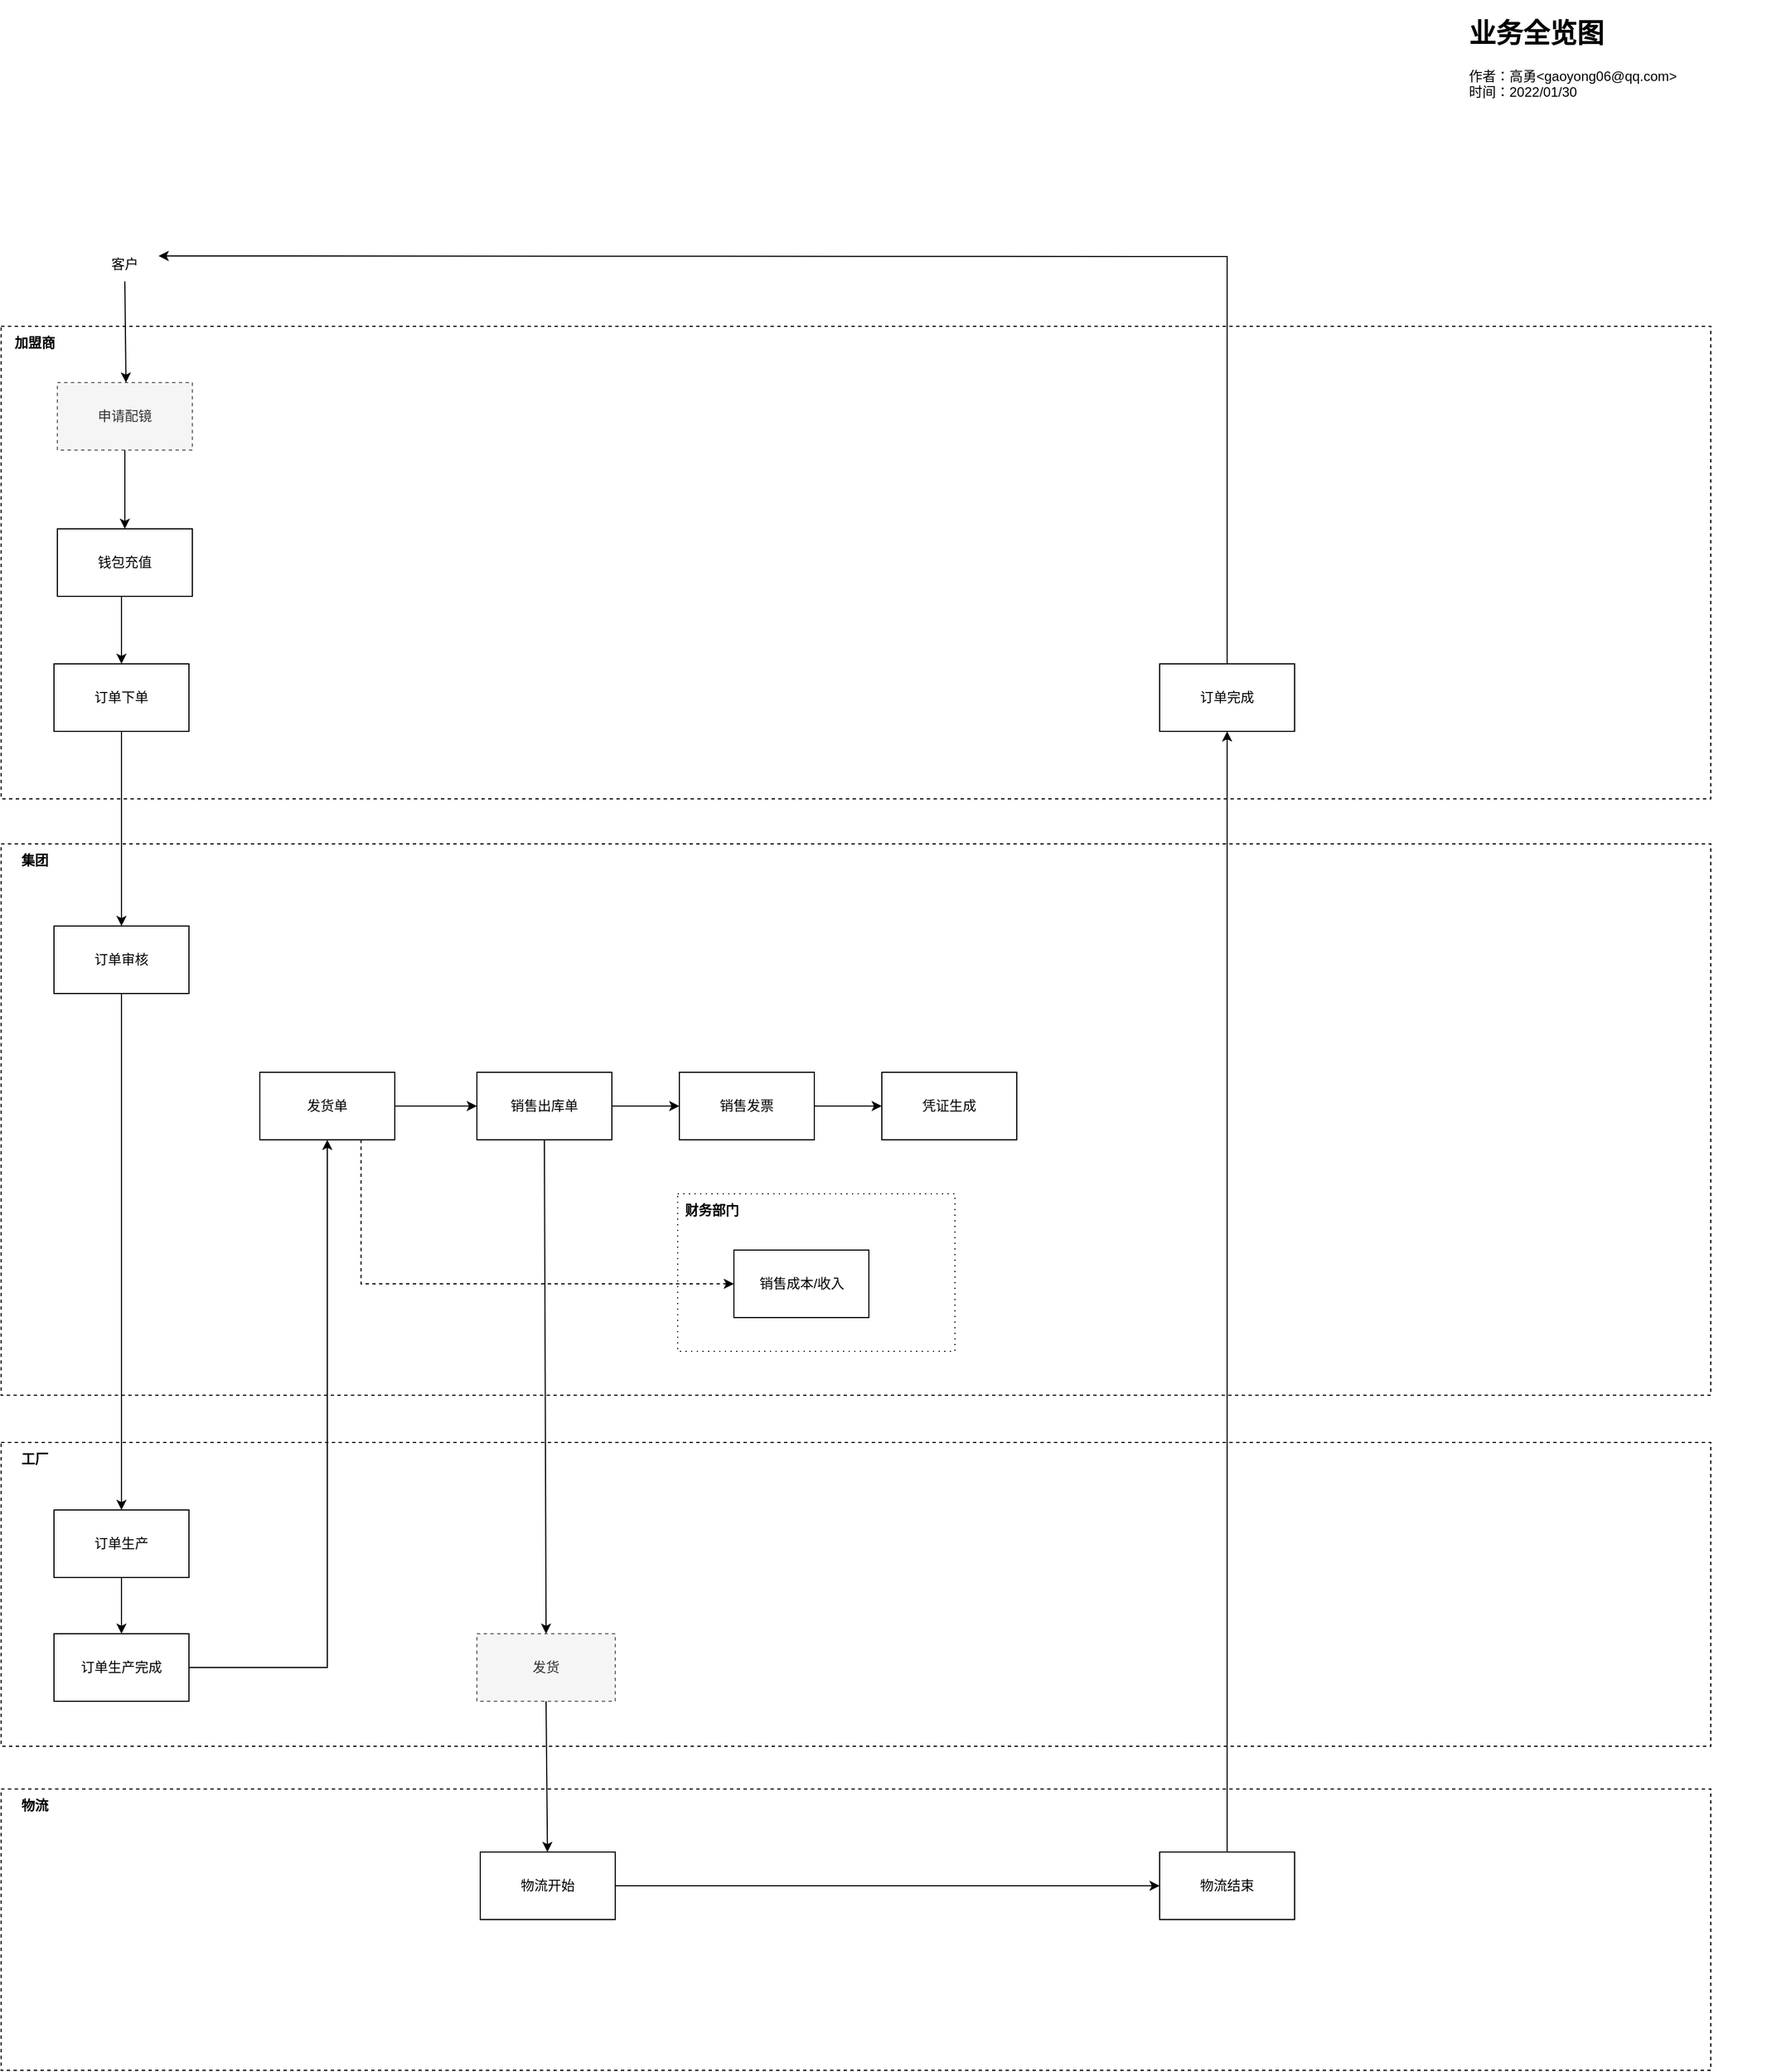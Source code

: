 <mxfile version="16.5.2" type="github">
  <diagram id="UbNyLUca0hssICbXglK_" name="Page-1">
    <mxGraphModel dx="2201" dy="3451" grid="1" gridSize="10" guides="1" tooltips="1" connect="1" arrows="1" fold="1" page="1" pageScale="1" pageWidth="827" pageHeight="1169" background="none" math="0" shadow="0">
      <root>
        <mxCell id="0" />
        <mxCell id="1" parent="0" />
        <mxCell id="Q195cHMQYqPVQ3Ld-JVz-37" value="" style="rounded=0;whiteSpace=wrap;html=1;dashed=1;" vertex="1" parent="1">
          <mxGeometry x="80" y="-1008" width="1520" height="270" as="geometry" />
        </mxCell>
        <mxCell id="Q195cHMQYqPVQ3Ld-JVz-11" value="" style="rounded=0;whiteSpace=wrap;html=1;dashed=1;" vertex="1" parent="1">
          <mxGeometry x="80" y="-1540" width="1520" height="490" as="geometry" />
        </mxCell>
        <mxCell id="Q195cHMQYqPVQ3Ld-JVz-8" value="" style="rounded=0;whiteSpace=wrap;html=1;dashed=1;" vertex="1" parent="1">
          <mxGeometry x="80" y="-2000" width="1520" height="420" as="geometry" />
        </mxCell>
        <mxCell id="Q195cHMQYqPVQ3Ld-JVz-1" value="订单下单" style="rounded=0;whiteSpace=wrap;html=1;" vertex="1" parent="1">
          <mxGeometry x="127" y="-1700" width="120" height="60" as="geometry" />
        </mxCell>
        <mxCell id="Q195cHMQYqPVQ3Ld-JVz-2" value="订单审核" style="rounded=0;whiteSpace=wrap;html=1;" vertex="1" parent="1">
          <mxGeometry x="127" y="-1467" width="120" height="60" as="geometry" />
        </mxCell>
        <mxCell id="Q195cHMQYqPVQ3Ld-JVz-3" value="发货单" style="rounded=0;whiteSpace=wrap;html=1;" vertex="1" parent="1">
          <mxGeometry x="310" y="-1337" width="120" height="60" as="geometry" />
        </mxCell>
        <mxCell id="Q195cHMQYqPVQ3Ld-JVz-4" value="销售出库单" style="rounded=0;whiteSpace=wrap;html=1;" vertex="1" parent="1">
          <mxGeometry x="503" y="-1337" width="120" height="60" as="geometry" />
        </mxCell>
        <mxCell id="Q195cHMQYqPVQ3Ld-JVz-5" value="销售发票" style="rounded=0;whiteSpace=wrap;html=1;" vertex="1" parent="1">
          <mxGeometry x="683" y="-1337" width="120" height="60" as="geometry" />
        </mxCell>
        <mxCell id="Q195cHMQYqPVQ3Ld-JVz-7" value="凭证生成" style="rounded=0;whiteSpace=wrap;html=1;" vertex="1" parent="1">
          <mxGeometry x="863" y="-1337" width="120" height="60" as="geometry" />
        </mxCell>
        <mxCell id="Q195cHMQYqPVQ3Ld-JVz-9" value="加盟商" style="text;html=1;strokeColor=none;fillColor=none;align=center;verticalAlign=middle;whiteSpace=wrap;rounded=0;dashed=1;fontStyle=1" vertex="1" parent="1">
          <mxGeometry x="80" y="-2000" width="60" height="30" as="geometry" />
        </mxCell>
        <mxCell id="Q195cHMQYqPVQ3Ld-JVz-12" value="集团" style="text;html=1;strokeColor=none;fillColor=none;align=center;verticalAlign=middle;whiteSpace=wrap;rounded=0;dashed=1;fontStyle=1" vertex="1" parent="1">
          <mxGeometry x="80" y="-1540" width="60" height="30" as="geometry" />
        </mxCell>
        <mxCell id="Q195cHMQYqPVQ3Ld-JVz-13" value="" style="endArrow=classic;html=1;rounded=0;exitX=0.5;exitY=1;exitDx=0;exitDy=0;" edge="1" parent="1" source="Q195cHMQYqPVQ3Ld-JVz-1" target="Q195cHMQYqPVQ3Ld-JVz-2">
          <mxGeometry width="50" height="50" relative="1" as="geometry">
            <mxPoint x="980" y="-1440" as="sourcePoint" />
            <mxPoint x="1030" y="-1490" as="targetPoint" />
          </mxGeometry>
        </mxCell>
        <mxCell id="Q195cHMQYqPVQ3Ld-JVz-15" value="" style="endArrow=classic;html=1;rounded=0;exitX=1;exitY=0.5;exitDx=0;exitDy=0;entryX=0;entryY=0.5;entryDx=0;entryDy=0;" edge="1" parent="1" source="Q195cHMQYqPVQ3Ld-JVz-3" target="Q195cHMQYqPVQ3Ld-JVz-4">
          <mxGeometry width="50" height="50" relative="1" as="geometry">
            <mxPoint x="237" y="-1357" as="sourcePoint" />
            <mxPoint x="297" y="-1357" as="targetPoint" />
          </mxGeometry>
        </mxCell>
        <mxCell id="Q195cHMQYqPVQ3Ld-JVz-16" value="" style="endArrow=classic;html=1;rounded=0;exitX=1;exitY=0.5;exitDx=0;exitDy=0;" edge="1" parent="1" source="Q195cHMQYqPVQ3Ld-JVz-4" target="Q195cHMQYqPVQ3Ld-JVz-5">
          <mxGeometry width="50" height="50" relative="1" as="geometry">
            <mxPoint x="247" y="-1347" as="sourcePoint" />
            <mxPoint x="307" y="-1347" as="targetPoint" />
          </mxGeometry>
        </mxCell>
        <mxCell id="Q195cHMQYqPVQ3Ld-JVz-17" value="" style="endArrow=classic;html=1;rounded=0;exitX=1;exitY=0.5;exitDx=0;exitDy=0;" edge="1" parent="1" source="Q195cHMQYqPVQ3Ld-JVz-5" target="Q195cHMQYqPVQ3Ld-JVz-7">
          <mxGeometry width="50" height="50" relative="1" as="geometry">
            <mxPoint x="740" y="-1460" as="sourcePoint" />
            <mxPoint x="657" y="-1349" as="targetPoint" />
          </mxGeometry>
        </mxCell>
        <mxCell id="Q195cHMQYqPVQ3Ld-JVz-18" value="订单完成" style="rounded=0;whiteSpace=wrap;html=1;" vertex="1" parent="1">
          <mxGeometry x="1110" y="-1700" width="120" height="60" as="geometry" />
        </mxCell>
        <mxCell id="Q195cHMQYqPVQ3Ld-JVz-20" value="" style="rounded=0;whiteSpace=wrap;html=1;dashed=1;dashPattern=1 4;" vertex="1" parent="1">
          <mxGeometry x="681.5" y="-1229" width="246.5" height="140" as="geometry" />
        </mxCell>
        <mxCell id="Q195cHMQYqPVQ3Ld-JVz-21" value="销售成本/收入" style="rounded=0;whiteSpace=wrap;html=1;" vertex="1" parent="1">
          <mxGeometry x="731.5" y="-1179" width="120" height="60" as="geometry" />
        </mxCell>
        <mxCell id="Q195cHMQYqPVQ3Ld-JVz-22" value="财务部门" style="text;html=1;strokeColor=none;fillColor=none;align=center;verticalAlign=middle;whiteSpace=wrap;rounded=0;dashed=1;fontStyle=1" vertex="1" parent="1">
          <mxGeometry x="681.5" y="-1229" width="60" height="30" as="geometry" />
        </mxCell>
        <mxCell id="Q195cHMQYqPVQ3Ld-JVz-23" value="" style="endArrow=classic;html=1;rounded=0;entryX=0;entryY=0.5;entryDx=0;entryDy=0;exitX=0.75;exitY=1;exitDx=0;exitDy=0;dashed=1;" edge="1" parent="1" source="Q195cHMQYqPVQ3Ld-JVz-3" target="Q195cHMQYqPVQ3Ld-JVz-21">
          <mxGeometry width="50" height="50" relative="1" as="geometry">
            <mxPoint x="660" y="-1240" as="sourcePoint" />
            <mxPoint x="1471" y="-1153" as="targetPoint" />
            <Array as="points">
              <mxPoint x="400" y="-1149" />
            </Array>
          </mxGeometry>
        </mxCell>
        <mxCell id="Q195cHMQYqPVQ3Ld-JVz-24" value="钱包充值" style="rounded=0;whiteSpace=wrap;html=1;" vertex="1" parent="1">
          <mxGeometry x="130" y="-1820" width="120" height="60" as="geometry" />
        </mxCell>
        <mxCell id="Q195cHMQYqPVQ3Ld-JVz-25" value="申请配镜" style="rounded=0;whiteSpace=wrap;html=1;fillColor=#f5f5f5;fontColor=#333333;strokeColor=#666666;dashed=1;" vertex="1" parent="1">
          <mxGeometry x="130" y="-1950" width="120" height="60" as="geometry" />
        </mxCell>
        <mxCell id="Q195cHMQYqPVQ3Ld-JVz-26" value="" style="shape=image;html=1;verticalAlign=top;verticalLabelPosition=bottom;labelBackgroundColor=#ffffff;imageAspect=0;aspect=fixed;image=https://cdn4.iconfinder.com/data/icons/dot/128/man_person_mens_room.png;dashed=1;" vertex="1" parent="1">
          <mxGeometry x="170" y="-2120" width="40" height="40" as="geometry" />
        </mxCell>
        <mxCell id="Q195cHMQYqPVQ3Ld-JVz-27" value="客户" style="text;html=1;strokeColor=none;fillColor=none;align=center;verticalAlign=middle;whiteSpace=wrap;rounded=0;dashed=1;" vertex="1" parent="1">
          <mxGeometry x="160" y="-2070" width="60" height="30" as="geometry" />
        </mxCell>
        <mxCell id="Q195cHMQYqPVQ3Ld-JVz-28" value="" style="endArrow=classic;html=1;rounded=0;exitX=0.5;exitY=1;exitDx=0;exitDy=0;" edge="1" parent="1" source="Q195cHMQYqPVQ3Ld-JVz-27">
          <mxGeometry width="50" height="50" relative="1" as="geometry">
            <mxPoint x="200" y="-1670" as="sourcePoint" />
            <mxPoint x="191" y="-1950" as="targetPoint" />
          </mxGeometry>
        </mxCell>
        <mxCell id="Q195cHMQYqPVQ3Ld-JVz-29" value="&lt;h1&gt;业务全览图&lt;/h1&gt;&lt;p&gt;作者：高勇&amp;lt;gaoyong06@qq.com&amp;gt;&lt;br&gt;时间：2022/01/30&lt;/p&gt;" style="text;html=1;strokeColor=none;fillColor=none;spacing=5;spacingTop=-20;whiteSpace=wrap;overflow=hidden;rounded=0;dashed=1;" vertex="1" parent="1">
          <mxGeometry x="1380" y="-2280" width="269" height="120" as="geometry" />
        </mxCell>
        <mxCell id="Q195cHMQYqPVQ3Ld-JVz-34" value="" style="endArrow=classic;html=1;rounded=0;entryX=0.5;entryY=0;entryDx=0;entryDy=0;exitX=0.5;exitY=1;exitDx=0;exitDy=0;" edge="1" parent="1" source="Q195cHMQYqPVQ3Ld-JVz-25" target="Q195cHMQYqPVQ3Ld-JVz-24">
          <mxGeometry width="50" height="50" relative="1" as="geometry">
            <mxPoint x="450" y="-1790" as="sourcePoint" />
            <mxPoint x="500" y="-1840" as="targetPoint" />
          </mxGeometry>
        </mxCell>
        <mxCell id="Q195cHMQYqPVQ3Ld-JVz-35" value="" style="endArrow=classic;html=1;rounded=0;entryX=0.5;entryY=0;entryDx=0;entryDy=0;" edge="1" parent="1" target="Q195cHMQYqPVQ3Ld-JVz-1">
          <mxGeometry width="50" height="50" relative="1" as="geometry">
            <mxPoint x="187" y="-1760" as="sourcePoint" />
            <mxPoint x="200" y="-1810.0" as="targetPoint" />
          </mxGeometry>
        </mxCell>
        <mxCell id="Q195cHMQYqPVQ3Ld-JVz-38" value="工厂" style="text;html=1;strokeColor=none;fillColor=none;align=center;verticalAlign=middle;whiteSpace=wrap;rounded=0;dashed=1;fontStyle=1" vertex="1" parent="1">
          <mxGeometry x="80" y="-1008" width="60" height="30" as="geometry" />
        </mxCell>
        <mxCell id="Q195cHMQYqPVQ3Ld-JVz-39" value="订单生产" style="rounded=0;whiteSpace=wrap;html=1;" vertex="1" parent="1">
          <mxGeometry x="127" y="-948" width="120" height="60" as="geometry" />
        </mxCell>
        <mxCell id="Q195cHMQYqPVQ3Ld-JVz-42" value="" style="endArrow=classic;html=1;rounded=0;exitX=0.5;exitY=1;exitDx=0;exitDy=0;entryX=0.5;entryY=0;entryDx=0;entryDy=0;" edge="1" parent="1" source="Q195cHMQYqPVQ3Ld-JVz-2" target="Q195cHMQYqPVQ3Ld-JVz-39">
          <mxGeometry width="50" height="50" relative="1" as="geometry">
            <mxPoint x="248.57" y="-80.0" as="sourcePoint" />
            <mxPoint x="248.57" y="210" as="targetPoint" />
          </mxGeometry>
        </mxCell>
        <mxCell id="Q195cHMQYqPVQ3Ld-JVz-43" value="订单生产完成" style="rounded=0;whiteSpace=wrap;html=1;" vertex="1" parent="1">
          <mxGeometry x="127" y="-838" width="120" height="60" as="geometry" />
        </mxCell>
        <mxCell id="Q195cHMQYqPVQ3Ld-JVz-44" value="" style="endArrow=classic;html=1;rounded=0;exitX=0.5;exitY=1;exitDx=0;exitDy=0;entryX=0.5;entryY=0;entryDx=0;entryDy=0;" edge="1" parent="1" source="Q195cHMQYqPVQ3Ld-JVz-39" target="Q195cHMQYqPVQ3Ld-JVz-43">
          <mxGeometry width="50" height="50" relative="1" as="geometry">
            <mxPoint x="257" y="-1438" as="sourcePoint" />
            <mxPoint x="320" y="-1438" as="targetPoint" />
          </mxGeometry>
        </mxCell>
        <mxCell id="Q195cHMQYqPVQ3Ld-JVz-47" value="" style="rounded=0;whiteSpace=wrap;html=1;dashed=1;" vertex="1" parent="1">
          <mxGeometry x="80" y="-700" width="1520" height="250" as="geometry" />
        </mxCell>
        <mxCell id="Q195cHMQYqPVQ3Ld-JVz-48" value="物流" style="text;html=1;strokeColor=none;fillColor=none;align=center;verticalAlign=middle;whiteSpace=wrap;rounded=0;dashed=1;fontStyle=1" vertex="1" parent="1">
          <mxGeometry x="80" y="-700" width="60" height="30" as="geometry" />
        </mxCell>
        <mxCell id="Q195cHMQYqPVQ3Ld-JVz-49" value="发货" style="rounded=0;whiteSpace=wrap;html=1;fillColor=#f5f5f5;fontColor=#333333;strokeColor=#666666;dashed=1;" vertex="1" parent="1">
          <mxGeometry x="503" y="-838" width="123" height="60" as="geometry" />
        </mxCell>
        <mxCell id="Q195cHMQYqPVQ3Ld-JVz-51" value="" style="endArrow=classic;html=1;rounded=0;exitX=1;exitY=0.5;exitDx=0;exitDy=0;" edge="1" parent="1" source="Q195cHMQYqPVQ3Ld-JVz-43" target="Q195cHMQYqPVQ3Ld-JVz-3">
          <mxGeometry width="50" height="50" relative="1" as="geometry">
            <mxPoint x="280" y="-370" as="sourcePoint" />
            <mxPoint x="320" y="-930" as="targetPoint" />
            <Array as="points">
              <mxPoint x="370" y="-808" />
            </Array>
          </mxGeometry>
        </mxCell>
        <mxCell id="Q195cHMQYqPVQ3Ld-JVz-52" value="物流结束" style="rounded=0;whiteSpace=wrap;html=1;" vertex="1" parent="1">
          <mxGeometry x="1110" y="-644" width="120" height="60" as="geometry" />
        </mxCell>
        <mxCell id="Q195cHMQYqPVQ3Ld-JVz-55" value="" style="endArrow=classic;html=1;rounded=0;exitX=0.5;exitY=0;exitDx=0;exitDy=0;" edge="1" parent="1" source="Q195cHMQYqPVQ3Ld-JVz-52" target="Q195cHMQYqPVQ3Ld-JVz-18">
          <mxGeometry width="50" height="50" relative="1" as="geometry">
            <mxPoint x="1080" y="-1270" as="sourcePoint" />
            <mxPoint x="1130" y="-1320" as="targetPoint" />
          </mxGeometry>
        </mxCell>
        <mxCell id="Q195cHMQYqPVQ3Ld-JVz-56" value="" style="endArrow=classic;html=1;rounded=0;exitX=0.5;exitY=0;exitDx=0;exitDy=0;entryX=1;entryY=0.25;entryDx=0;entryDy=0;" edge="1" parent="1" source="Q195cHMQYqPVQ3Ld-JVz-18" target="Q195cHMQYqPVQ3Ld-JVz-27">
          <mxGeometry width="50" height="50" relative="1" as="geometry">
            <mxPoint x="500" y="-1490" as="sourcePoint" />
            <mxPoint x="580" y="-2110" as="targetPoint" />
            <Array as="points">
              <mxPoint x="1170" y="-2062" />
            </Array>
          </mxGeometry>
        </mxCell>
        <mxCell id="Q195cHMQYqPVQ3Ld-JVz-58" style="edgeStyle=orthogonalEdgeStyle;rounded=0;orthogonalLoop=1;jettySize=auto;html=1;exitX=0.5;exitY=1;exitDx=0;exitDy=0;" edge="1" parent="1" source="Q195cHMQYqPVQ3Ld-JVz-38" target="Q195cHMQYqPVQ3Ld-JVz-38">
          <mxGeometry relative="1" as="geometry" />
        </mxCell>
        <mxCell id="Q195cHMQYqPVQ3Ld-JVz-60" value="" style="endArrow=classic;html=1;rounded=0;exitX=0.5;exitY=1;exitDx=0;exitDy=0;entryX=0.5;entryY=0;entryDx=0;entryDy=0;" edge="1" parent="1" source="Q195cHMQYqPVQ3Ld-JVz-4" target="Q195cHMQYqPVQ3Ld-JVz-49">
          <mxGeometry width="50" height="50" relative="1" as="geometry">
            <mxPoint x="820" y="-810" as="sourcePoint" />
            <mxPoint x="870" y="-860" as="targetPoint" />
          </mxGeometry>
        </mxCell>
        <mxCell id="Q195cHMQYqPVQ3Ld-JVz-61" value="物流开始" style="rounded=0;whiteSpace=wrap;html=1;" vertex="1" parent="1">
          <mxGeometry x="506" y="-644" width="120" height="60" as="geometry" />
        </mxCell>
        <mxCell id="Q195cHMQYqPVQ3Ld-JVz-63" value="" style="endArrow=classic;html=1;rounded=0;exitX=1;exitY=0.5;exitDx=0;exitDy=0;entryX=0;entryY=0.5;entryDx=0;entryDy=0;" edge="1" parent="1" source="Q195cHMQYqPVQ3Ld-JVz-61" target="Q195cHMQYqPVQ3Ld-JVz-52">
          <mxGeometry width="50" height="50" relative="1" as="geometry">
            <mxPoint x="633" y="-1297" as="sourcePoint" />
            <mxPoint x="693" y="-1297" as="targetPoint" />
          </mxGeometry>
        </mxCell>
        <mxCell id="Q195cHMQYqPVQ3Ld-JVz-64" value="" style="endArrow=classic;html=1;rounded=0;exitX=0.5;exitY=1;exitDx=0;exitDy=0;" edge="1" parent="1" source="Q195cHMQYqPVQ3Ld-JVz-49" target="Q195cHMQYqPVQ3Ld-JVz-61">
          <mxGeometry width="50" height="50" relative="1" as="geometry">
            <mxPoint x="1050" y="-850" as="sourcePoint" />
            <mxPoint x="1100" y="-900" as="targetPoint" />
          </mxGeometry>
        </mxCell>
      </root>
    </mxGraphModel>
  </diagram>
</mxfile>
